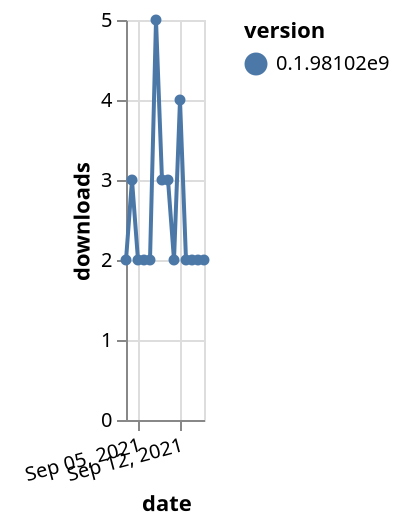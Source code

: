 {"$schema": "https://vega.github.io/schema/vega-lite/v5.json", "description": "A simple bar chart with embedded data.", "data": {"values": [{"date": "2021-09-03", "total": 1237, "delta": 2, "version": "0.1.98102e9"}, {"date": "2021-09-04", "total": 1240, "delta": 3, "version": "0.1.98102e9"}, {"date": "2021-09-05", "total": 1242, "delta": 2, "version": "0.1.98102e9"}, {"date": "2021-09-06", "total": 1244, "delta": 2, "version": "0.1.98102e9"}, {"date": "2021-09-07", "total": 1246, "delta": 2, "version": "0.1.98102e9"}, {"date": "2021-09-08", "total": 1251, "delta": 5, "version": "0.1.98102e9"}, {"date": "2021-09-09", "total": 1254, "delta": 3, "version": "0.1.98102e9"}, {"date": "2021-09-10", "total": 1257, "delta": 3, "version": "0.1.98102e9"}, {"date": "2021-09-11", "total": 1259, "delta": 2, "version": "0.1.98102e9"}, {"date": "2021-09-12", "total": 1263, "delta": 4, "version": "0.1.98102e9"}, {"date": "2021-09-13", "total": 1265, "delta": 2, "version": "0.1.98102e9"}, {"date": "2021-09-14", "total": 1267, "delta": 2, "version": "0.1.98102e9"}, {"date": "2021-09-15", "total": 1269, "delta": 2, "version": "0.1.98102e9"}, {"date": "2021-09-16", "total": 1271, "delta": 2, "version": "0.1.98102e9"}]}, "width": "container", "mark": {"type": "line", "point": {"filled": true}}, "encoding": {"x": {"field": "date", "type": "temporal", "timeUnit": "yearmonthdate", "title": "date", "axis": {"labelAngle": -15}}, "y": {"field": "delta", "type": "quantitative", "title": "downloads"}, "color": {"field": "version", "type": "nominal"}, "tooltip": {"field": "delta"}}}